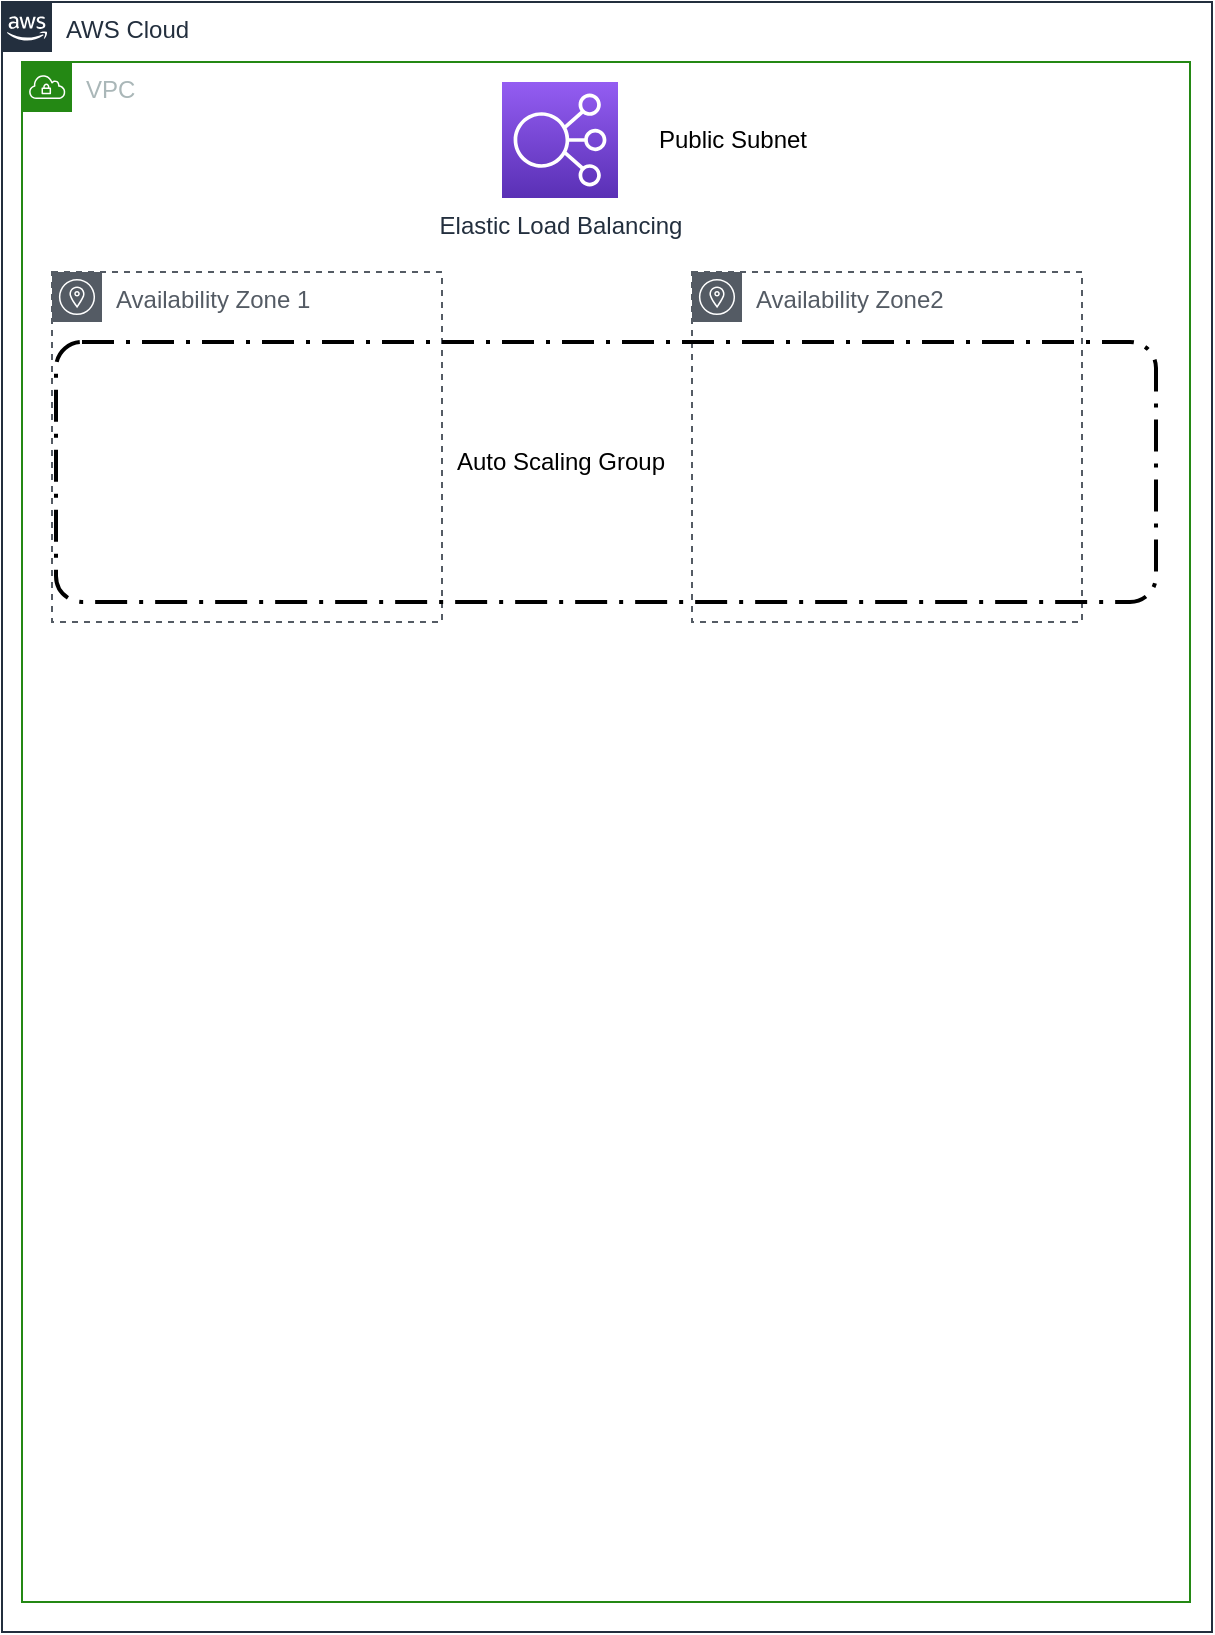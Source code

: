 <mxfile version="18.0.7" type="github">
  <diagram id="9ImQfzkRJKaiHpM_LDbs" name="Page-1">
    <mxGraphModel dx="1803" dy="668" grid="1" gridSize="10" guides="1" tooltips="1" connect="1" arrows="1" fold="1" page="1" pageScale="1" pageWidth="1100" pageHeight="850" math="0" shadow="0">
      <root>
        <mxCell id="0" />
        <mxCell id="1" parent="0" />
        <mxCell id="kCsJqG-bQ9eDfg5gPCeY-2" value="AWS Cloud" style="points=[[0,0],[0.25,0],[0.5,0],[0.75,0],[1,0],[1,0.25],[1,0.5],[1,0.75],[1,1],[0.75,1],[0.5,1],[0.25,1],[0,1],[0,0.75],[0,0.5],[0,0.25]];outlineConnect=0;gradientColor=none;html=1;whiteSpace=wrap;fontSize=12;fontStyle=0;container=1;pointerEvents=0;collapsible=0;recursiveResize=0;shape=mxgraph.aws4.group;grIcon=mxgraph.aws4.group_aws_cloud_alt;strokeColor=#232F3E;fillColor=none;verticalAlign=top;align=left;spacingLeft=30;fontColor=#232F3E;dashed=0;" vertex="1" parent="1">
          <mxGeometry x="230" y="10" width="605" height="815" as="geometry" />
        </mxCell>
        <mxCell id="kCsJqG-bQ9eDfg5gPCeY-3" value="Availability Zone 1" style="sketch=0;outlineConnect=0;gradientColor=none;html=1;whiteSpace=wrap;fontSize=12;fontStyle=0;shape=mxgraph.aws4.group;grIcon=mxgraph.aws4.group_availability_zone;strokeColor=#545B64;fillColor=none;verticalAlign=top;align=left;spacingLeft=30;fontColor=#545B64;dashed=1;" vertex="1" parent="kCsJqG-bQ9eDfg5gPCeY-2">
          <mxGeometry x="25" y="135" width="195" height="175" as="geometry" />
        </mxCell>
        <mxCell id="kCsJqG-bQ9eDfg5gPCeY-4" value="Availability Zone2" style="sketch=0;outlineConnect=0;gradientColor=none;html=1;whiteSpace=wrap;fontSize=12;fontStyle=0;shape=mxgraph.aws4.group;grIcon=mxgraph.aws4.group_availability_zone;strokeColor=#545B64;fillColor=none;verticalAlign=top;align=left;spacingLeft=30;fontColor=#545B64;dashed=1;" vertex="1" parent="kCsJqG-bQ9eDfg5gPCeY-2">
          <mxGeometry x="345" y="135" width="195" height="175" as="geometry" />
        </mxCell>
        <mxCell id="kCsJqG-bQ9eDfg5gPCeY-5" value="VPC" style="points=[[0,0],[0.25,0],[0.5,0],[0.75,0],[1,0],[1,0.25],[1,0.5],[1,0.75],[1,1],[0.75,1],[0.5,1],[0.25,1],[0,1],[0,0.75],[0,0.5],[0,0.25]];outlineConnect=0;gradientColor=none;html=1;whiteSpace=wrap;fontSize=12;fontStyle=0;container=1;pointerEvents=0;collapsible=0;recursiveResize=0;shape=mxgraph.aws4.group;grIcon=mxgraph.aws4.group_vpc;strokeColor=#248814;fillColor=none;verticalAlign=top;align=left;spacingLeft=30;fontColor=#AAB7B8;dashed=0;" vertex="1" parent="1">
          <mxGeometry x="240" y="40" width="584" height="770" as="geometry" />
        </mxCell>
        <mxCell id="kCsJqG-bQ9eDfg5gPCeY-6" value="Elastic Load Balancing" style="sketch=0;points=[[0,0,0],[0.25,0,0],[0.5,0,0],[0.75,0,0],[1,0,0],[0,1,0],[0.25,1,0],[0.5,1,0],[0.75,1,0],[1,1,0],[0,0.25,0],[0,0.5,0],[0,0.75,0],[1,0.25,0],[1,0.5,0],[1,0.75,0]];outlineConnect=0;fontColor=#232F3E;gradientColor=#945DF2;gradientDirection=north;fillColor=#5A30B5;strokeColor=#ffffff;dashed=0;verticalLabelPosition=bottom;verticalAlign=top;align=center;html=1;fontSize=12;fontStyle=0;aspect=fixed;shape=mxgraph.aws4.resourceIcon;resIcon=mxgraph.aws4.elastic_load_balancing;" vertex="1" parent="kCsJqG-bQ9eDfg5gPCeY-5">
          <mxGeometry x="240" y="10" width="58" height="58" as="geometry" />
        </mxCell>
        <mxCell id="kCsJqG-bQ9eDfg5gPCeY-8" value="Public Subnet" style="text;html=1;align=center;verticalAlign=middle;resizable=0;points=[];autosize=1;strokeColor=none;fillColor=none;" vertex="1" parent="kCsJqG-bQ9eDfg5gPCeY-5">
          <mxGeometry x="310" y="29" width="90" height="20" as="geometry" />
        </mxCell>
        <mxCell id="kCsJqG-bQ9eDfg5gPCeY-9" value="" style="rounded=1;arcSize=10;dashed=1;fillColor=none;gradientColor=none;dashPattern=8 3 1 3;strokeWidth=2;" vertex="1" parent="kCsJqG-bQ9eDfg5gPCeY-5">
          <mxGeometry x="17" y="140" width="550" height="130" as="geometry" />
        </mxCell>
        <mxCell id="kCsJqG-bQ9eDfg5gPCeY-10" value="Auto Scaling Group" style="text;html=1;align=center;verticalAlign=middle;resizable=0;points=[];autosize=1;strokeColor=none;fillColor=none;" vertex="1" parent="kCsJqG-bQ9eDfg5gPCeY-5">
          <mxGeometry x="209" y="190" width="120" height="20" as="geometry" />
        </mxCell>
      </root>
    </mxGraphModel>
  </diagram>
</mxfile>
